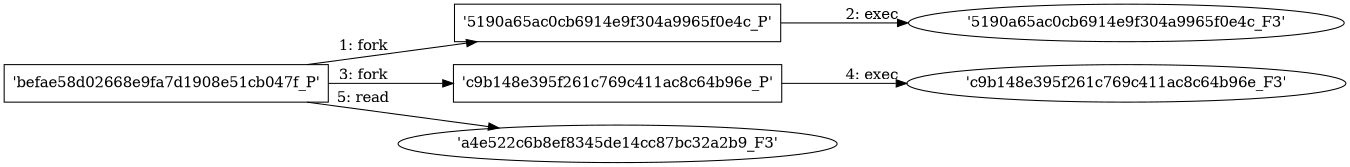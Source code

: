 digraph "D:\Learning\Paper\apt\基于CTI的攻击预警\Dataset\攻击图\ASGfromALLCTI\Vulnerability Spotlight Denial-of-service vulnerabilities in Micrium uc-HTTP’s HTTP server.dot" {
rankdir="LR"
size="9"
fixedsize="false"
splines="true"
nodesep=0.3
ranksep=0
fontsize=10
overlap="scalexy"
engine= "neato"
	"'befae58d02668e9fa7d1908e51cb047f_P'" [node_type=Process shape=box]
	"'5190a65ac0cb6914e9f304a9965f0e4c_P'" [node_type=Process shape=box]
	"'befae58d02668e9fa7d1908e51cb047f_P'" -> "'5190a65ac0cb6914e9f304a9965f0e4c_P'" [label="1: fork"]
	"'5190a65ac0cb6914e9f304a9965f0e4c_P'" [node_type=Process shape=box]
	"'5190a65ac0cb6914e9f304a9965f0e4c_F3'" [node_type=File shape=ellipse]
	"'5190a65ac0cb6914e9f304a9965f0e4c_P'" -> "'5190a65ac0cb6914e9f304a9965f0e4c_F3'" [label="2: exec"]
	"'befae58d02668e9fa7d1908e51cb047f_P'" [node_type=Process shape=box]
	"'c9b148e395f261c769c411ac8c64b96e_P'" [node_type=Process shape=box]
	"'befae58d02668e9fa7d1908e51cb047f_P'" -> "'c9b148e395f261c769c411ac8c64b96e_P'" [label="3: fork"]
	"'c9b148e395f261c769c411ac8c64b96e_P'" [node_type=Process shape=box]
	"'c9b148e395f261c769c411ac8c64b96e_F3'" [node_type=File shape=ellipse]
	"'c9b148e395f261c769c411ac8c64b96e_P'" -> "'c9b148e395f261c769c411ac8c64b96e_F3'" [label="4: exec"]
	"'a4e522c6b8ef8345de14cc87bc32a2b9_F3'" [node_type=file shape=ellipse]
	"'befae58d02668e9fa7d1908e51cb047f_P'" [node_type=Process shape=box]
	"'befae58d02668e9fa7d1908e51cb047f_P'" -> "'a4e522c6b8ef8345de14cc87bc32a2b9_F3'" [label="5: read"]
}
